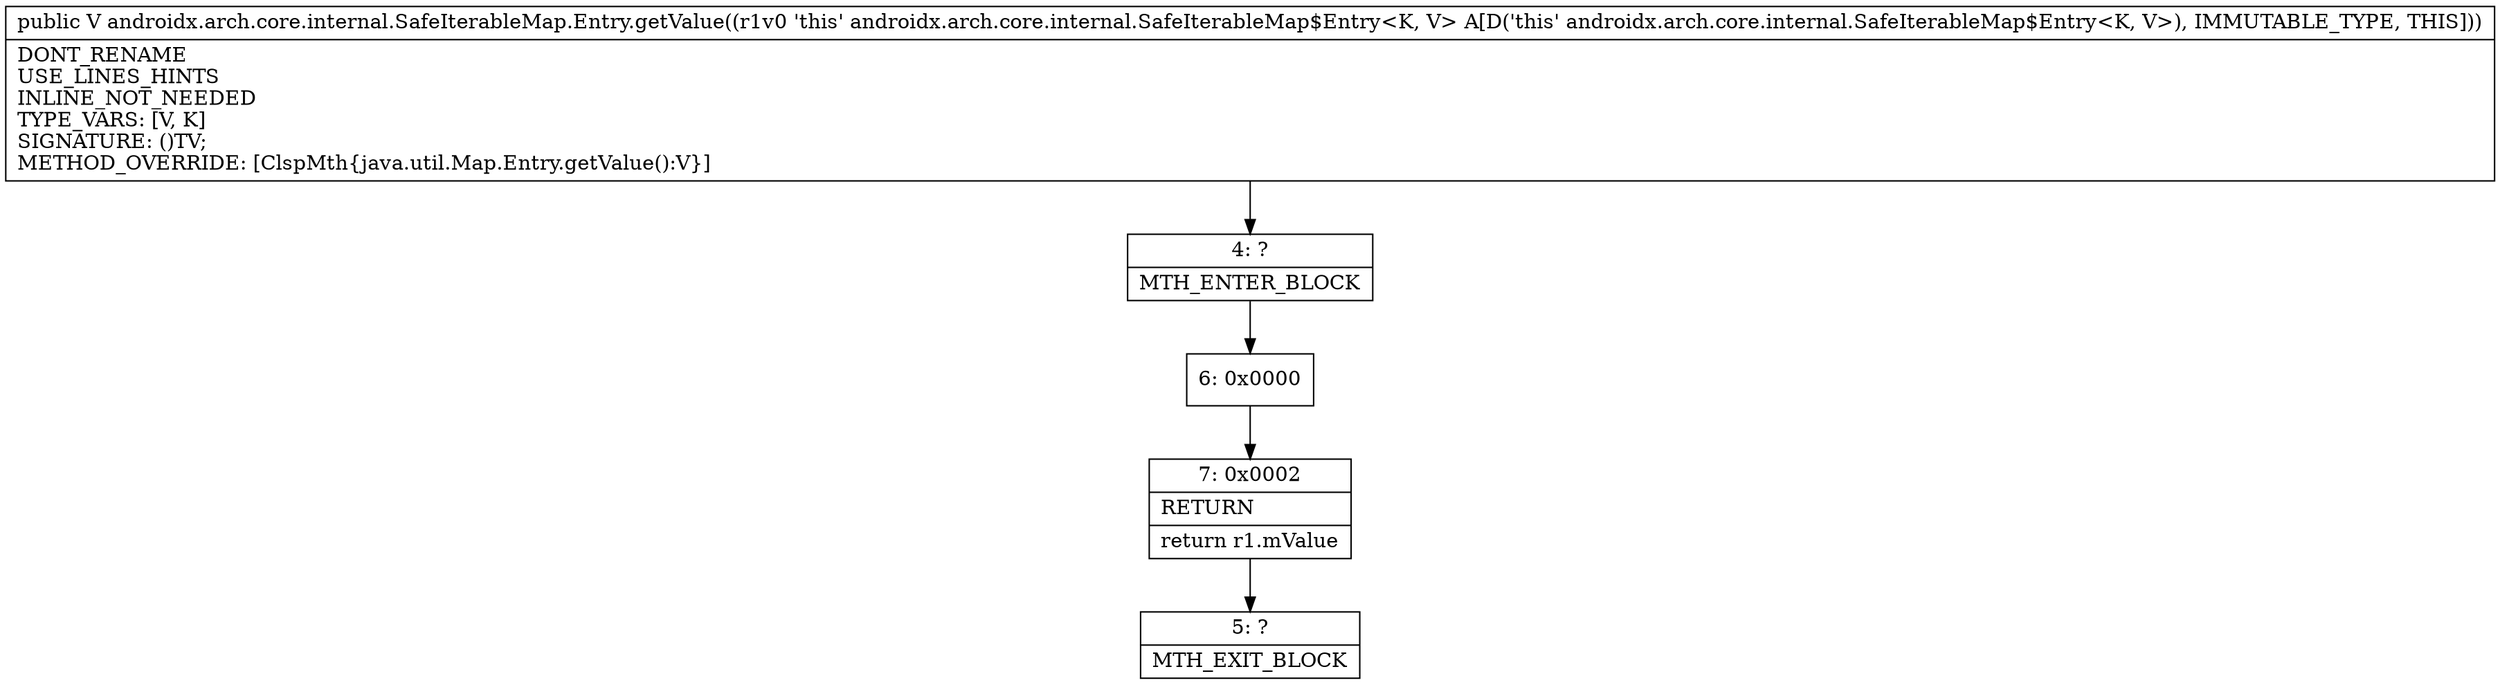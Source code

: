 digraph "CFG forandroidx.arch.core.internal.SafeIterableMap.Entry.getValue()Ljava\/lang\/Object;" {
Node_4 [shape=record,label="{4\:\ ?|MTH_ENTER_BLOCK\l}"];
Node_6 [shape=record,label="{6\:\ 0x0000}"];
Node_7 [shape=record,label="{7\:\ 0x0002|RETURN\l|return r1.mValue\l}"];
Node_5 [shape=record,label="{5\:\ ?|MTH_EXIT_BLOCK\l}"];
MethodNode[shape=record,label="{public V androidx.arch.core.internal.SafeIterableMap.Entry.getValue((r1v0 'this' androidx.arch.core.internal.SafeIterableMap$Entry\<K, V\> A[D('this' androidx.arch.core.internal.SafeIterableMap$Entry\<K, V\>), IMMUTABLE_TYPE, THIS]))  | DONT_RENAME\lUSE_LINES_HINTS\lINLINE_NOT_NEEDED\lTYPE_VARS: [V, K]\lSIGNATURE: ()TV;\lMETHOD_OVERRIDE: [ClspMth\{java.util.Map.Entry.getValue():V\}]\l}"];
MethodNode -> Node_4;Node_4 -> Node_6;
Node_6 -> Node_7;
Node_7 -> Node_5;
}

